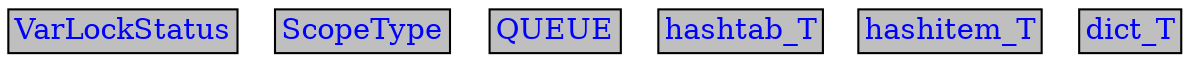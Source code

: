 digraph "TypeValue"
{
    // global attributes
    fontname="Helvetica"
    fontsize="10"
    //rankdir=LR

    // edge attributes
    edge [labelfontname="Helvetica", labelfontsize="10"];
    // node attributes
    node [color="black", fillcolor="white", style="filled", fontcolor="black", shape=none, width=0, height=0, margin=0];

    // node
    VarLockStatus [label=<
    <TABLE BORDER="0" CELLBORDER="1" CELLSPACING="0">
        <TR><TD BGCOLOR="grey75" HREF="VarLockStatus.svg"><FONT COLOR="blue">VarLockStatus</FONT></TD></TR>
    </TABLE>>];

    // node
    ScopeType [label=<
    <TABLE BORDER="0" CELLBORDER="1" CELLSPACING="0">
        <TR><TD BGCOLOR="grey75" HREF="ScopeType.svg"><FONT COLOR="blue">ScopeType</FONT></TD></TR>
    </TABLE>>];

    // node
    QUEUE [label=<
    <TABLE BORDER="0" CELLBORDER="1" CELLSPACING="0">
        <TR><TD BGCOLOR="grey75" HREF="QUEUE.svg"><FONT COLOR="blue">QUEUE</FONT></TD></TR>
    </TABLE>>];

    // node
    hashtab_T [label=<
    <TABLE BORDER="0" CELLBORDER="1" CELLSPACING="0">
        <TR><TD BGCOLOR="grey75" HREF="hashtab_T.svg"><FONT COLOR="blue">hashtab_T</FONT></TD></TR>
    </TABLE>>];

    // node
    hashitem_T [label=<
    <TABLE BORDER="0" CELLBORDER="1" CELLSPACING="0">
        <TR><TD BGCOLOR="grey75" HREF="hashitem_T.svg"><FONT COLOR="blue">hashitem_T</FONT></TD></TR>
    </TABLE>>];

    // node
    dict_T [label=<
    <TABLE BORDER="0" CELLBORDER="1" CELLSPACING="0">
        <TR><TD BGCOLOR="grey75" HREF="dict_T.svg"><FONT COLOR="blue">dict_T</FONT></TD></TR>
    </TABLE>>];
}
